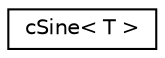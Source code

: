 digraph G
{
  edge [fontname="Helvetica",fontsize="10",labelfontname="Helvetica",labelfontsize="10"];
  node [fontname="Helvetica",fontsize="10",shape=record];
  rankdir="LR";
  Node1 [label="cSine\< T \>",height=0.2,width=0.4,color="black", fillcolor="white", style="filled",URL="$classcSine.html"];
}
